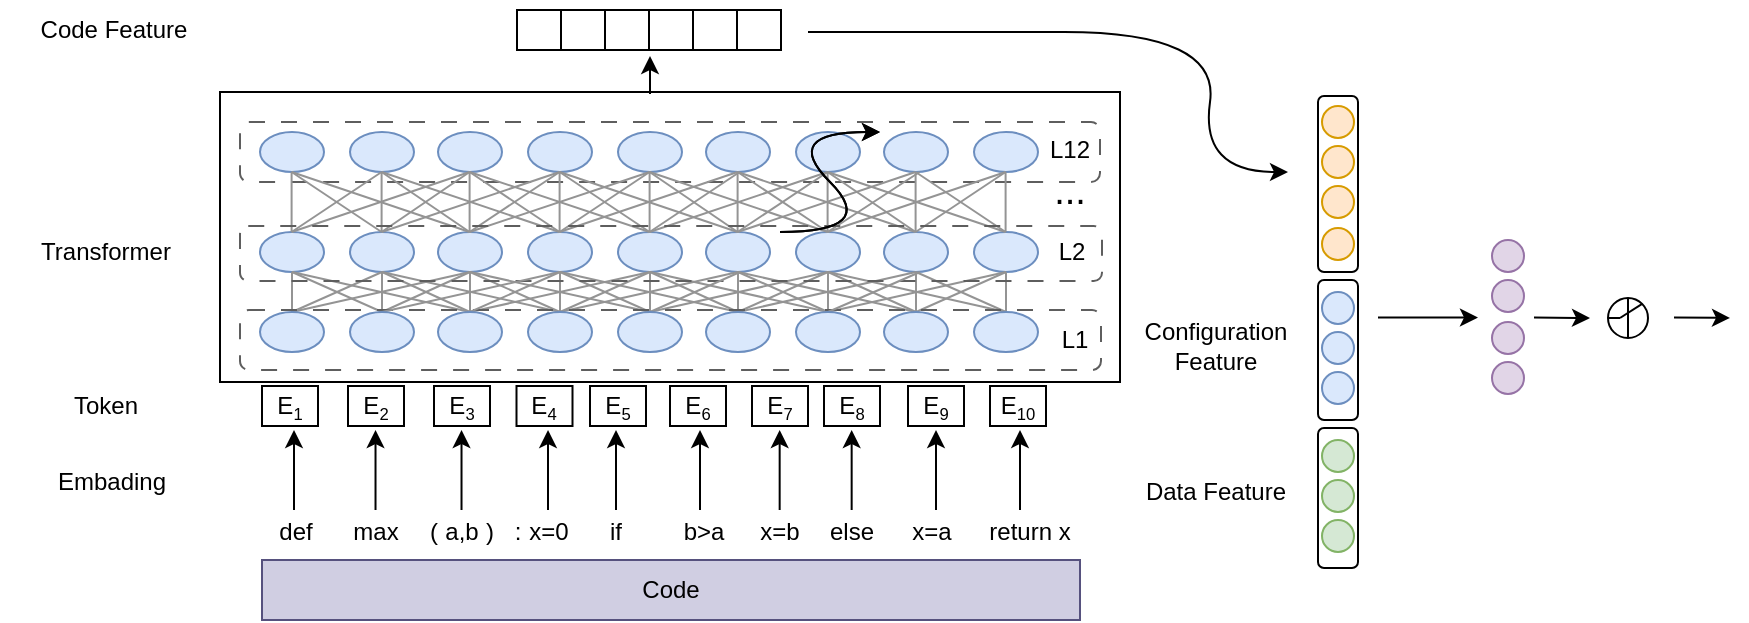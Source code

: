 <mxfile version="21.6.8" type="github">
  <diagram name="第 1 页" id="i-hQURjPeFK39cfyPwLi">
    <mxGraphModel dx="2261" dy="758" grid="1" gridSize="10" guides="1" tooltips="1" connect="1" arrows="1" fold="1" page="1" pageScale="1" pageWidth="827" pageHeight="1169" math="0" shadow="0">
      <root>
        <mxCell id="0" />
        <mxCell id="1" parent="0" />
        <mxCell id="APk3Ht_Tyn_4InIeWBDC-63" value="" style="group;dashed=1;" parent="1" vertex="1" connectable="0">
          <mxGeometry x="120" y="385" width="430" height="160" as="geometry" />
        </mxCell>
        <mxCell id="APk3Ht_Tyn_4InIeWBDC-177" value="" style="rounded=0;whiteSpace=wrap;html=1;" parent="APk3Ht_Tyn_4InIeWBDC-63" vertex="1">
          <mxGeometry x="-20" y="-25" width="450" height="145" as="geometry" />
        </mxCell>
        <mxCell id="APk3Ht_Tyn_4InIeWBDC-64" value="" style="ellipse;whiteSpace=wrap;html=1;fillColor=#dae8fc;strokeWidth=1;strokeColor=#6c8ebf;" parent="APk3Ht_Tyn_4InIeWBDC-63" vertex="1">
          <mxGeometry y="-5" width="32" height="20" as="geometry" />
        </mxCell>
        <mxCell id="APk3Ht_Tyn_4InIeWBDC-65" value="" style="ellipse;whiteSpace=wrap;html=1;fillColor=#dae8fc;strokeWidth=1;strokeColor=#6c8ebf;" parent="APk3Ht_Tyn_4InIeWBDC-63" vertex="1">
          <mxGeometry x="45" y="-5" width="32" height="20" as="geometry" />
        </mxCell>
        <mxCell id="APk3Ht_Tyn_4InIeWBDC-66" value="" style="ellipse;whiteSpace=wrap;html=1;fillColor=#dae8fc;strokeWidth=1;strokeColor=#6c8ebf;" parent="APk3Ht_Tyn_4InIeWBDC-63" vertex="1">
          <mxGeometry x="134" y="-5" width="32" height="20" as="geometry" />
        </mxCell>
        <mxCell id="APk3Ht_Tyn_4InIeWBDC-67" value="" style="ellipse;whiteSpace=wrap;html=1;fillColor=#dae8fc;strokeWidth=1;strokeColor=#6c8ebf;" parent="APk3Ht_Tyn_4InIeWBDC-63" vertex="1">
          <mxGeometry x="89" y="-5" width="32" height="20" as="geometry" />
        </mxCell>
        <mxCell id="APk3Ht_Tyn_4InIeWBDC-68" value="" style="ellipse;whiteSpace=wrap;html=1;fillColor=#dae8fc;strokeWidth=1;strokeColor=#6c8ebf;" parent="APk3Ht_Tyn_4InIeWBDC-63" vertex="1">
          <mxGeometry x="179" y="-5" width="32" height="20" as="geometry" />
        </mxCell>
        <mxCell id="APk3Ht_Tyn_4InIeWBDC-69" value="" style="ellipse;whiteSpace=wrap;html=1;fillColor=#dae8fc;strokeWidth=1;strokeColor=#6c8ebf;" parent="APk3Ht_Tyn_4InIeWBDC-63" vertex="1">
          <mxGeometry x="268" y="-5" width="32" height="20" as="geometry" />
        </mxCell>
        <mxCell id="APk3Ht_Tyn_4InIeWBDC-70" value="" style="ellipse;whiteSpace=wrap;html=1;fillColor=#dae8fc;strokeWidth=1;strokeColor=#6c8ebf;" parent="APk3Ht_Tyn_4InIeWBDC-63" vertex="1">
          <mxGeometry x="223" y="-5" width="32" height="20" as="geometry" />
        </mxCell>
        <mxCell id="APk3Ht_Tyn_4InIeWBDC-71" value="" style="ellipse;whiteSpace=wrap;html=1;fillColor=#dae8fc;strokeWidth=1;strokeColor=#6c8ebf;" parent="APk3Ht_Tyn_4InIeWBDC-63" vertex="1">
          <mxGeometry x="312" y="-5" width="32" height="20" as="geometry" />
        </mxCell>
        <mxCell id="APk3Ht_Tyn_4InIeWBDC-72" value="" style="ellipse;whiteSpace=wrap;html=1;fillColor=#dae8fc;strokeWidth=1;strokeColor=#6c8ebf;" parent="APk3Ht_Tyn_4InIeWBDC-63" vertex="1">
          <mxGeometry x="357" y="-5" width="32" height="20" as="geometry" />
        </mxCell>
        <mxCell id="APk3Ht_Tyn_4InIeWBDC-1" value="Code" style="rounded=0;whiteSpace=wrap;html=1;fillColor=#d0cee2;strokeColor=#56517e;" parent="1" vertex="1">
          <mxGeometry x="121" y="594" width="409" height="30" as="geometry" />
        </mxCell>
        <mxCell id="APk3Ht_Tyn_4InIeWBDC-5" value="def" style="text;html=1;strokeColor=none;fillColor=none;align=center;verticalAlign=middle;whiteSpace=wrap;rounded=0;" parent="1" vertex="1">
          <mxGeometry x="128" y="560" width="20" height="40" as="geometry" />
        </mxCell>
        <mxCell id="APk3Ht_Tyn_4InIeWBDC-6" value="max" style="text;html=1;strokeColor=none;fillColor=none;align=center;verticalAlign=middle;whiteSpace=wrap;rounded=0;" parent="1" vertex="1">
          <mxGeometry x="168" y="560" width="20" height="40" as="geometry" />
        </mxCell>
        <mxCell id="APk3Ht_Tyn_4InIeWBDC-7" value="(" style="text;html=1;strokeColor=none;fillColor=none;align=center;verticalAlign=middle;whiteSpace=wrap;rounded=0;" parent="1" vertex="1">
          <mxGeometry x="202" y="560" width="10" height="40" as="geometry" />
        </mxCell>
        <mxCell id="APk3Ht_Tyn_4InIeWBDC-8" value="a,b" style="text;html=1;strokeColor=none;fillColor=none;align=center;verticalAlign=middle;whiteSpace=wrap;rounded=0;" parent="1" vertex="1">
          <mxGeometry x="211" y="560" width="20" height="40" as="geometry" />
        </mxCell>
        <mxCell id="APk3Ht_Tyn_4InIeWBDC-9" value=")" style="text;html=1;strokeColor=none;fillColor=none;align=center;verticalAlign=middle;whiteSpace=wrap;rounded=0;" parent="1" vertex="1">
          <mxGeometry x="230" y="560" width="10" height="40" as="geometry" />
        </mxCell>
        <mxCell id="APk3Ht_Tyn_4InIeWBDC-10" value="x=0" style="text;html=1;strokeColor=none;fillColor=none;align=center;verticalAlign=middle;whiteSpace=wrap;rounded=0;" parent="1" vertex="1">
          <mxGeometry x="256" y="560" width="16.5" height="40" as="geometry" />
        </mxCell>
        <mxCell id="APk3Ht_Tyn_4InIeWBDC-11" value=":" style="text;html=1;strokeColor=none;fillColor=none;align=center;verticalAlign=middle;whiteSpace=wrap;rounded=0;" parent="1" vertex="1">
          <mxGeometry x="244" y="560" width="10" height="40" as="geometry" />
        </mxCell>
        <mxCell id="APk3Ht_Tyn_4InIeWBDC-12" value="x=b" style="text;html=1;strokeColor=none;fillColor=none;align=center;verticalAlign=middle;whiteSpace=wrap;rounded=0;" parent="1" vertex="1">
          <mxGeometry x="370" y="560" width="20" height="40" as="geometry" />
        </mxCell>
        <mxCell id="APk3Ht_Tyn_4InIeWBDC-13" value="if" style="text;html=1;strokeColor=none;fillColor=none;align=center;verticalAlign=middle;whiteSpace=wrap;rounded=0;" parent="1" vertex="1">
          <mxGeometry x="293" y="560" width="10" height="40" as="geometry" />
        </mxCell>
        <mxCell id="APk3Ht_Tyn_4InIeWBDC-15" value="else" style="text;html=1;strokeColor=none;fillColor=none;align=center;verticalAlign=middle;whiteSpace=wrap;rounded=0;" parent="1" vertex="1">
          <mxGeometry x="406" y="560" width="20" height="40" as="geometry" />
        </mxCell>
        <mxCell id="APk3Ht_Tyn_4InIeWBDC-16" value="x=a" style="text;html=1;strokeColor=none;fillColor=none;align=center;verticalAlign=middle;whiteSpace=wrap;rounded=0;" parent="1" vertex="1">
          <mxGeometry x="446" y="560" width="20" height="40" as="geometry" />
        </mxCell>
        <mxCell id="APk3Ht_Tyn_4InIeWBDC-17" value="return x" style="text;html=1;strokeColor=none;fillColor=none;align=center;verticalAlign=middle;whiteSpace=wrap;rounded=0;" parent="1" vertex="1">
          <mxGeometry x="480" y="560" width="50" height="40" as="geometry" />
        </mxCell>
        <mxCell id="APk3Ht_Tyn_4InIeWBDC-19" value="b&amp;gt;a" style="text;html=1;strokeColor=none;fillColor=none;align=center;verticalAlign=middle;whiteSpace=wrap;rounded=0;" parent="1" vertex="1">
          <mxGeometry x="329" y="560" width="26" height="40" as="geometry" />
        </mxCell>
        <mxCell id="APk3Ht_Tyn_4InIeWBDC-21" value="" style="endArrow=classic;html=1;rounded=0;" parent="1" edge="1">
          <mxGeometry width="50" height="50" relative="1" as="geometry">
            <mxPoint x="137" y="569" as="sourcePoint" />
            <mxPoint x="137" y="529" as="targetPoint" />
          </mxGeometry>
        </mxCell>
        <mxCell id="APk3Ht_Tyn_4InIeWBDC-22" value="" style="endArrow=classic;html=1;rounded=0;" parent="1" edge="1">
          <mxGeometry width="50" height="50" relative="1" as="geometry">
            <mxPoint x="177.76" y="569" as="sourcePoint" />
            <mxPoint x="177.76" y="529" as="targetPoint" />
          </mxGeometry>
        </mxCell>
        <mxCell id="APk3Ht_Tyn_4InIeWBDC-23" value="" style="endArrow=classic;html=1;rounded=0;" parent="1" edge="1">
          <mxGeometry width="50" height="50" relative="1" as="geometry">
            <mxPoint x="220.76" y="569" as="sourcePoint" />
            <mxPoint x="220.76" y="529" as="targetPoint" />
          </mxGeometry>
        </mxCell>
        <mxCell id="APk3Ht_Tyn_4InIeWBDC-24" value="" style="endArrow=classic;html=1;rounded=0;" parent="1" edge="1">
          <mxGeometry width="50" height="50" relative="1" as="geometry">
            <mxPoint x="264.01" y="569" as="sourcePoint" />
            <mxPoint x="264.01" y="529" as="targetPoint" />
          </mxGeometry>
        </mxCell>
        <mxCell id="APk3Ht_Tyn_4InIeWBDC-25" value="" style="endArrow=classic;html=1;rounded=0;" parent="1" edge="1">
          <mxGeometry width="50" height="50" relative="1" as="geometry">
            <mxPoint x="298" y="569" as="sourcePoint" />
            <mxPoint x="298" y="529" as="targetPoint" />
          </mxGeometry>
        </mxCell>
        <mxCell id="APk3Ht_Tyn_4InIeWBDC-26" value="" style="endArrow=classic;html=1;rounded=0;" parent="1" edge="1">
          <mxGeometry width="50" height="50" relative="1" as="geometry">
            <mxPoint x="340" y="569" as="sourcePoint" />
            <mxPoint x="340" y="529" as="targetPoint" />
          </mxGeometry>
        </mxCell>
        <mxCell id="APk3Ht_Tyn_4InIeWBDC-27" value="" style="endArrow=classic;html=1;rounded=0;" parent="1" edge="1">
          <mxGeometry width="50" height="50" relative="1" as="geometry">
            <mxPoint x="379.83" y="569" as="sourcePoint" />
            <mxPoint x="379.83" y="529" as="targetPoint" />
          </mxGeometry>
        </mxCell>
        <mxCell id="APk3Ht_Tyn_4InIeWBDC-28" value="" style="endArrow=classic;html=1;rounded=0;" parent="1" edge="1">
          <mxGeometry width="50" height="50" relative="1" as="geometry">
            <mxPoint x="415.83" y="569" as="sourcePoint" />
            <mxPoint x="415.83" y="529" as="targetPoint" />
          </mxGeometry>
        </mxCell>
        <mxCell id="APk3Ht_Tyn_4InIeWBDC-29" value="" style="endArrow=classic;html=1;rounded=0;" parent="1" edge="1">
          <mxGeometry width="50" height="50" relative="1" as="geometry">
            <mxPoint x="458" y="569" as="sourcePoint" />
            <mxPoint x="458" y="529" as="targetPoint" />
          </mxGeometry>
        </mxCell>
        <mxCell id="APk3Ht_Tyn_4InIeWBDC-30" value="" style="endArrow=classic;html=1;rounded=0;" parent="1" edge="1">
          <mxGeometry width="50" height="50" relative="1" as="geometry">
            <mxPoint x="500" y="569" as="sourcePoint" />
            <mxPoint x="500" y="529" as="targetPoint" />
          </mxGeometry>
        </mxCell>
        <mxCell id="APk3Ht_Tyn_4InIeWBDC-31" value="E&lt;span style=&quot;font-size: 10px;&quot;&gt;&lt;sub&gt;1&lt;/sub&gt;&lt;/span&gt;" style="rounded=0;whiteSpace=wrap;html=1;" parent="1" vertex="1">
          <mxGeometry x="121" y="507" width="28" height="20" as="geometry" />
        </mxCell>
        <mxCell id="APk3Ht_Tyn_4InIeWBDC-33" value="E&lt;span style=&quot;font-size: 10px;&quot;&gt;&lt;sub&gt;2&lt;/sub&gt;&lt;/span&gt;" style="rounded=0;whiteSpace=wrap;html=1;" parent="1" vertex="1">
          <mxGeometry x="164" y="507" width="28" height="20" as="geometry" />
        </mxCell>
        <mxCell id="APk3Ht_Tyn_4InIeWBDC-34" value="E&lt;span style=&quot;font-size: 10px;&quot;&gt;&lt;sub&gt;3&lt;/sub&gt;&lt;/span&gt;" style="rounded=0;whiteSpace=wrap;html=1;" parent="1" vertex="1">
          <mxGeometry x="207" y="507" width="28" height="20" as="geometry" />
        </mxCell>
        <mxCell id="APk3Ht_Tyn_4InIeWBDC-35" value="E&lt;span style=&quot;font-size: 10px;&quot;&gt;&lt;sub&gt;4&lt;/sub&gt;&lt;/span&gt;" style="rounded=0;whiteSpace=wrap;html=1;" parent="1" vertex="1">
          <mxGeometry x="248.25" y="507" width="28" height="20" as="geometry" />
        </mxCell>
        <mxCell id="APk3Ht_Tyn_4InIeWBDC-36" value="E&lt;span style=&quot;font-size: 10px;&quot;&gt;&lt;sub&gt;5&lt;/sub&gt;&lt;/span&gt;" style="rounded=0;whiteSpace=wrap;html=1;" parent="1" vertex="1">
          <mxGeometry x="285" y="507" width="28" height="20" as="geometry" />
        </mxCell>
        <mxCell id="APk3Ht_Tyn_4InIeWBDC-37" value="E&lt;span style=&quot;font-size: 10px;&quot;&gt;&lt;sub&gt;7&lt;/sub&gt;&lt;/span&gt;" style="rounded=0;whiteSpace=wrap;html=1;" parent="1" vertex="1">
          <mxGeometry x="366" y="507" width="28" height="20" as="geometry" />
        </mxCell>
        <mxCell id="APk3Ht_Tyn_4InIeWBDC-38" value="E&lt;span style=&quot;font-size: 10px;&quot;&gt;&lt;sub&gt;6&lt;/sub&gt;&lt;/span&gt;" style="rounded=0;whiteSpace=wrap;html=1;fontStyle=0" parent="1" vertex="1">
          <mxGeometry x="325" y="507" width="28" height="20" as="geometry" />
        </mxCell>
        <mxCell id="APk3Ht_Tyn_4InIeWBDC-39" value="E&lt;span style=&quot;font-size: 10px;&quot;&gt;&lt;sub&gt;8&lt;/sub&gt;&lt;/span&gt;" style="rounded=0;whiteSpace=wrap;html=1;" parent="1" vertex="1">
          <mxGeometry x="402" y="507" width="28" height="20" as="geometry" />
        </mxCell>
        <mxCell id="APk3Ht_Tyn_4InIeWBDC-40" value="E&lt;span style=&quot;font-size: 10px;&quot;&gt;&lt;sub&gt;9&lt;/sub&gt;&lt;/span&gt;" style="rounded=0;whiteSpace=wrap;html=1;" parent="1" vertex="1">
          <mxGeometry x="444" y="507" width="28" height="20" as="geometry" />
        </mxCell>
        <mxCell id="APk3Ht_Tyn_4InIeWBDC-41" value="E&lt;span style=&quot;font-size: 10px;&quot;&gt;&lt;sub&gt;10&lt;/sub&gt;&lt;/span&gt;" style="rounded=0;whiteSpace=wrap;html=1;" parent="1" vertex="1">
          <mxGeometry x="485" y="507" width="28" height="20" as="geometry" />
        </mxCell>
        <mxCell id="APk3Ht_Tyn_4InIeWBDC-53" value="" style="group" parent="1" vertex="1" connectable="0">
          <mxGeometry x="120" y="430" width="389" height="20" as="geometry" />
        </mxCell>
        <mxCell id="APk3Ht_Tyn_4InIeWBDC-54" value="" style="ellipse;whiteSpace=wrap;html=1;fillColor=#dae8fc;strokeWidth=1;strokeColor=#6c8ebf;" parent="APk3Ht_Tyn_4InIeWBDC-53" vertex="1">
          <mxGeometry width="32" height="20" as="geometry" />
        </mxCell>
        <mxCell id="APk3Ht_Tyn_4InIeWBDC-55" value="" style="ellipse;whiteSpace=wrap;html=1;fillColor=#dae8fc;strokeWidth=1;strokeColor=#6c8ebf;" parent="APk3Ht_Tyn_4InIeWBDC-53" vertex="1">
          <mxGeometry x="45" width="32" height="20" as="geometry" />
        </mxCell>
        <mxCell id="APk3Ht_Tyn_4InIeWBDC-56" value="" style="ellipse;whiteSpace=wrap;html=1;fillColor=#dae8fc;strokeWidth=1;strokeColor=#6c8ebf;" parent="APk3Ht_Tyn_4InIeWBDC-53" vertex="1">
          <mxGeometry x="134" width="32" height="20" as="geometry" />
        </mxCell>
        <mxCell id="APk3Ht_Tyn_4InIeWBDC-57" value="" style="ellipse;whiteSpace=wrap;html=1;fillColor=#dae8fc;strokeWidth=1;strokeColor=#6c8ebf;" parent="APk3Ht_Tyn_4InIeWBDC-53" vertex="1">
          <mxGeometry x="89" width="32" height="20" as="geometry" />
        </mxCell>
        <mxCell id="APk3Ht_Tyn_4InIeWBDC-58" value="" style="ellipse;whiteSpace=wrap;html=1;fillColor=#dae8fc;strokeWidth=1;strokeColor=#6c8ebf;" parent="APk3Ht_Tyn_4InIeWBDC-53" vertex="1">
          <mxGeometry x="179" width="32" height="20" as="geometry" />
        </mxCell>
        <mxCell id="APk3Ht_Tyn_4InIeWBDC-59" value="" style="ellipse;whiteSpace=wrap;html=1;fillColor=#dae8fc;strokeWidth=1;strokeColor=#6c8ebf;" parent="APk3Ht_Tyn_4InIeWBDC-53" vertex="1">
          <mxGeometry x="268" width="32" height="20" as="geometry" />
        </mxCell>
        <mxCell id="APk3Ht_Tyn_4InIeWBDC-60" value="" style="ellipse;whiteSpace=wrap;html=1;fillColor=#dae8fc;strokeWidth=1;strokeColor=#6c8ebf;" parent="APk3Ht_Tyn_4InIeWBDC-53" vertex="1">
          <mxGeometry x="223" width="32" height="20" as="geometry" />
        </mxCell>
        <mxCell id="APk3Ht_Tyn_4InIeWBDC-61" value="" style="ellipse;whiteSpace=wrap;html=1;fillColor=#dae8fc;strokeWidth=1;strokeColor=#6c8ebf;" parent="APk3Ht_Tyn_4InIeWBDC-53" vertex="1">
          <mxGeometry x="312" width="32" height="20" as="geometry" />
        </mxCell>
        <mxCell id="APk3Ht_Tyn_4InIeWBDC-62" value="" style="ellipse;whiteSpace=wrap;html=1;fillColor=#dae8fc;strokeWidth=1;strokeColor=#6c8ebf;" parent="APk3Ht_Tyn_4InIeWBDC-53" vertex="1">
          <mxGeometry x="357" width="32" height="20" as="geometry" />
        </mxCell>
        <mxCell id="APk3Ht_Tyn_4InIeWBDC-77" style="rounded=0;orthogonalLoop=1;jettySize=auto;html=1;exitX=0.5;exitY=0;exitDx=0;exitDy=0;entryX=0.5;entryY=1;entryDx=0;entryDy=0;endArrow=none;endFill=0;strokeWidth=1;strokeColor=#949494;" parent="1" source="APk3Ht_Tyn_4InIeWBDC-42" target="APk3Ht_Tyn_4InIeWBDC-54" edge="1">
          <mxGeometry relative="1" as="geometry" />
        </mxCell>
        <mxCell id="APk3Ht_Tyn_4InIeWBDC-78" style="edgeStyle=orthogonalEdgeStyle;rounded=0;orthogonalLoop=1;jettySize=auto;html=1;exitX=0.5;exitY=0;exitDx=0;exitDy=0;entryX=0.5;entryY=1;entryDx=0;entryDy=0;endArrow=none;endFill=0;strokeWidth=1;strokeColor=#949494;" parent="1" source="APk3Ht_Tyn_4InIeWBDC-43" target="APk3Ht_Tyn_4InIeWBDC-55" edge="1">
          <mxGeometry relative="1" as="geometry" />
        </mxCell>
        <mxCell id="APk3Ht_Tyn_4InIeWBDC-79" style="edgeStyle=orthogonalEdgeStyle;rounded=0;orthogonalLoop=1;jettySize=auto;html=1;exitX=0.5;exitY=0;exitDx=0;exitDy=0;entryX=0.5;entryY=1;entryDx=0;entryDy=0;endArrow=none;endFill=0;strokeWidth=1;strokeColor=#949494;" parent="1" source="APk3Ht_Tyn_4InIeWBDC-45" target="APk3Ht_Tyn_4InIeWBDC-57" edge="1">
          <mxGeometry relative="1" as="geometry" />
        </mxCell>
        <mxCell id="APk3Ht_Tyn_4InIeWBDC-80" style="edgeStyle=orthogonalEdgeStyle;rounded=0;orthogonalLoop=1;jettySize=auto;html=1;exitX=0.5;exitY=0;exitDx=0;exitDy=0;entryX=0.5;entryY=1;entryDx=0;entryDy=0;endArrow=none;endFill=0;strokeWidth=1;strokeColor=#949494;" parent="1" source="APk3Ht_Tyn_4InIeWBDC-44" target="APk3Ht_Tyn_4InIeWBDC-56" edge="1">
          <mxGeometry relative="1" as="geometry" />
        </mxCell>
        <mxCell id="APk3Ht_Tyn_4InIeWBDC-82" style="edgeStyle=orthogonalEdgeStyle;rounded=0;orthogonalLoop=1;jettySize=auto;html=1;exitX=0.5;exitY=0;exitDx=0;exitDy=0;entryX=0.5;entryY=1;entryDx=0;entryDy=0;endArrow=none;endFill=0;strokeWidth=1;strokeColor=#949494;" parent="1" source="APk3Ht_Tyn_4InIeWBDC-46" target="APk3Ht_Tyn_4InIeWBDC-58" edge="1">
          <mxGeometry relative="1" as="geometry" />
        </mxCell>
        <mxCell id="APk3Ht_Tyn_4InIeWBDC-83" style="edgeStyle=orthogonalEdgeStyle;rounded=0;orthogonalLoop=1;jettySize=auto;html=1;exitX=0.5;exitY=0;exitDx=0;exitDy=0;entryX=0.5;entryY=1;entryDx=0;entryDy=0;endArrow=none;endFill=0;strokeWidth=1;strokeColor=#949494;" parent="1" source="APk3Ht_Tyn_4InIeWBDC-48" target="APk3Ht_Tyn_4InIeWBDC-60" edge="1">
          <mxGeometry relative="1" as="geometry" />
        </mxCell>
        <mxCell id="APk3Ht_Tyn_4InIeWBDC-84" style="edgeStyle=orthogonalEdgeStyle;rounded=0;orthogonalLoop=1;jettySize=auto;html=1;exitX=0.5;exitY=0;exitDx=0;exitDy=0;entryX=0.5;entryY=1;entryDx=0;entryDy=0;endArrow=none;endFill=0;strokeWidth=1;strokeColor=#949494;" parent="1" source="APk3Ht_Tyn_4InIeWBDC-47" target="APk3Ht_Tyn_4InIeWBDC-59" edge="1">
          <mxGeometry relative="1" as="geometry" />
        </mxCell>
        <mxCell id="APk3Ht_Tyn_4InIeWBDC-85" style="edgeStyle=orthogonalEdgeStyle;rounded=0;orthogonalLoop=1;jettySize=auto;html=1;exitX=0.5;exitY=0;exitDx=0;exitDy=0;entryX=0.5;entryY=1;entryDx=0;entryDy=0;endArrow=none;endFill=0;strokeWidth=1;strokeColor=#949494;" parent="1" source="APk3Ht_Tyn_4InIeWBDC-49" target="APk3Ht_Tyn_4InIeWBDC-61" edge="1">
          <mxGeometry relative="1" as="geometry" />
        </mxCell>
        <mxCell id="APk3Ht_Tyn_4InIeWBDC-86" style="edgeStyle=orthogonalEdgeStyle;rounded=0;orthogonalLoop=1;jettySize=auto;html=1;exitX=0.5;exitY=0;exitDx=0;exitDy=0;entryX=0.5;entryY=1;entryDx=0;entryDy=0;endArrow=none;endFill=0;strokeWidth=1;strokeColor=#949494;" parent="1" source="APk3Ht_Tyn_4InIeWBDC-50" target="APk3Ht_Tyn_4InIeWBDC-62" edge="1">
          <mxGeometry relative="1" as="geometry" />
        </mxCell>
        <mxCell id="APk3Ht_Tyn_4InIeWBDC-88" style="edgeStyle=none;rounded=0;orthogonalLoop=1;jettySize=auto;html=1;exitX=0.5;exitY=0;exitDx=0;exitDy=0;entryX=0.5;entryY=1;entryDx=0;entryDy=0;endArrow=none;endFill=0;strokeWidth=1;strokeColor=#949494;" parent="1" source="APk3Ht_Tyn_4InIeWBDC-42" target="APk3Ht_Tyn_4InIeWBDC-55" edge="1">
          <mxGeometry relative="1" as="geometry" />
        </mxCell>
        <mxCell id="APk3Ht_Tyn_4InIeWBDC-89" style="edgeStyle=none;rounded=0;orthogonalLoop=1;jettySize=auto;html=1;exitX=0.5;exitY=0;exitDx=0;exitDy=0;entryX=0.5;entryY=1;entryDx=0;entryDy=0;endArrow=none;endFill=0;strokeWidth=1;strokeColor=#949494;" parent="1" source="APk3Ht_Tyn_4InIeWBDC-42" target="APk3Ht_Tyn_4InIeWBDC-57" edge="1">
          <mxGeometry relative="1" as="geometry" />
        </mxCell>
        <mxCell id="APk3Ht_Tyn_4InIeWBDC-90" style="edgeStyle=none;rounded=0;orthogonalLoop=1;jettySize=auto;html=1;exitX=0.5;exitY=0;exitDx=0;exitDy=0;entryX=0.5;entryY=1;entryDx=0;entryDy=0;endArrow=none;endFill=0;strokeWidth=1;strokeColor=#949494;" parent="1" source="APk3Ht_Tyn_4InIeWBDC-43" target="APk3Ht_Tyn_4InIeWBDC-57" edge="1">
          <mxGeometry relative="1" as="geometry" />
        </mxCell>
        <mxCell id="APk3Ht_Tyn_4InIeWBDC-93" style="edgeStyle=none;rounded=0;orthogonalLoop=1;jettySize=auto;html=1;exitX=0.5;exitY=0;exitDx=0;exitDy=0;entryX=0.5;entryY=1;entryDx=0;entryDy=0;endArrow=none;endFill=0;strokeWidth=1;strokeColor=#949494;" parent="1" source="APk3Ht_Tyn_4InIeWBDC-45" target="APk3Ht_Tyn_4InIeWBDC-58" edge="1">
          <mxGeometry relative="1" as="geometry" />
        </mxCell>
        <mxCell id="APk3Ht_Tyn_4InIeWBDC-94" style="edgeStyle=none;rounded=0;orthogonalLoop=1;jettySize=auto;html=1;exitX=0.5;exitY=0;exitDx=0;exitDy=0;entryX=0.5;entryY=1;entryDx=0;entryDy=0;endArrow=none;endFill=0;strokeWidth=1;strokeColor=#949494;" parent="1" source="APk3Ht_Tyn_4InIeWBDC-44" target="APk3Ht_Tyn_4InIeWBDC-58" edge="1">
          <mxGeometry relative="1" as="geometry" />
        </mxCell>
        <mxCell id="APk3Ht_Tyn_4InIeWBDC-95" style="edgeStyle=none;rounded=0;orthogonalLoop=1;jettySize=auto;html=1;exitX=0.5;exitY=0;exitDx=0;exitDy=0;entryX=0.5;entryY=1;entryDx=0;entryDy=0;endArrow=none;endFill=0;strokeWidth=1;strokeColor=#949494;" parent="1" source="APk3Ht_Tyn_4InIeWBDC-44" target="APk3Ht_Tyn_4InIeWBDC-60" edge="1">
          <mxGeometry relative="1" as="geometry" />
        </mxCell>
        <mxCell id="APk3Ht_Tyn_4InIeWBDC-97" style="edgeStyle=none;rounded=0;orthogonalLoop=1;jettySize=auto;html=1;exitX=0.5;exitY=0;exitDx=0;exitDy=0;entryX=0.5;entryY=1;entryDx=0;entryDy=0;endArrow=none;endFill=0;strokeWidth=1;strokeColor=#949494;" parent="1" source="APk3Ht_Tyn_4InIeWBDC-46" target="APk3Ht_Tyn_4InIeWBDC-59" edge="1">
          <mxGeometry relative="1" as="geometry" />
        </mxCell>
        <mxCell id="APk3Ht_Tyn_4InIeWBDC-98" style="edgeStyle=none;rounded=0;orthogonalLoop=1;jettySize=auto;html=1;exitX=0.5;exitY=0;exitDx=0;exitDy=0;entryX=0.5;entryY=1;entryDx=0;entryDy=0;endArrow=none;endFill=0;strokeWidth=1;strokeColor=#949494;" parent="1" source="APk3Ht_Tyn_4InIeWBDC-48" target="APk3Ht_Tyn_4InIeWBDC-59" edge="1">
          <mxGeometry relative="1" as="geometry" />
        </mxCell>
        <mxCell id="APk3Ht_Tyn_4InIeWBDC-99" style="edgeStyle=none;rounded=0;orthogonalLoop=1;jettySize=auto;html=1;exitX=0.5;exitY=0;exitDx=0;exitDy=0;entryX=0.5;entryY=1;entryDx=0;entryDy=0;endArrow=none;endFill=0;strokeWidth=1;strokeColor=#949494;" parent="1" source="APk3Ht_Tyn_4InIeWBDC-48" target="APk3Ht_Tyn_4InIeWBDC-61" edge="1">
          <mxGeometry relative="1" as="geometry" />
        </mxCell>
        <mxCell id="APk3Ht_Tyn_4InIeWBDC-101" style="edgeStyle=none;rounded=0;orthogonalLoop=1;jettySize=auto;html=1;exitX=0.5;exitY=0;exitDx=0;exitDy=0;entryX=0.5;entryY=1;entryDx=0;entryDy=0;endArrow=none;endFill=0;strokeWidth=1;strokeColor=#949494;" parent="1" source="APk3Ht_Tyn_4InIeWBDC-47" target="APk3Ht_Tyn_4InIeWBDC-62" edge="1">
          <mxGeometry relative="1" as="geometry" />
        </mxCell>
        <mxCell id="APk3Ht_Tyn_4InIeWBDC-102" style="edgeStyle=none;rounded=0;orthogonalLoop=1;jettySize=auto;html=1;exitX=0.5;exitY=0;exitDx=0;exitDy=0;entryX=0.5;entryY=1;entryDx=0;entryDy=0;endArrow=none;endFill=0;strokeWidth=1;strokeColor=#949494;" parent="1" source="APk3Ht_Tyn_4InIeWBDC-49" target="APk3Ht_Tyn_4InIeWBDC-62" edge="1">
          <mxGeometry relative="1" as="geometry" />
        </mxCell>
        <mxCell id="APk3Ht_Tyn_4InIeWBDC-103" style="edgeStyle=none;rounded=0;orthogonalLoop=1;jettySize=auto;html=1;exitX=0.5;exitY=0;exitDx=0;exitDy=0;entryX=0.5;entryY=1;entryDx=0;entryDy=0;endArrow=none;endFill=0;strokeWidth=1;strokeColor=#949494;" parent="1" source="APk3Ht_Tyn_4InIeWBDC-43" target="APk3Ht_Tyn_4InIeWBDC-54" edge="1">
          <mxGeometry relative="1" as="geometry" />
        </mxCell>
        <mxCell id="APk3Ht_Tyn_4InIeWBDC-104" style="edgeStyle=none;rounded=0;orthogonalLoop=1;jettySize=auto;html=1;exitX=0.5;exitY=0;exitDx=0;exitDy=0;entryX=0.5;entryY=1;entryDx=0;entryDy=0;endArrow=none;endFill=0;strokeWidth=1;strokeColor=#949494;" parent="1" source="APk3Ht_Tyn_4InIeWBDC-45" target="APk3Ht_Tyn_4InIeWBDC-55" edge="1">
          <mxGeometry relative="1" as="geometry" />
        </mxCell>
        <mxCell id="APk3Ht_Tyn_4InIeWBDC-105" style="edgeStyle=none;rounded=0;orthogonalLoop=1;jettySize=auto;html=1;exitX=0.5;exitY=0;exitDx=0;exitDy=0;entryX=0.5;entryY=1;entryDx=0;entryDy=0;endArrow=none;endFill=0;strokeWidth=1;strokeColor=#949494;" parent="1" source="APk3Ht_Tyn_4InIeWBDC-45" target="APk3Ht_Tyn_4InIeWBDC-54" edge="1">
          <mxGeometry relative="1" as="geometry" />
        </mxCell>
        <mxCell id="APk3Ht_Tyn_4InIeWBDC-106" style="edgeStyle=none;rounded=0;orthogonalLoop=1;jettySize=auto;html=1;exitX=0.5;exitY=0;exitDx=0;exitDy=0;entryX=0.5;entryY=1;entryDx=0;entryDy=0;endArrow=none;endFill=0;strokeWidth=1;strokeColor=#949494;" parent="1" source="APk3Ht_Tyn_4InIeWBDC-44" target="APk3Ht_Tyn_4InIeWBDC-57" edge="1">
          <mxGeometry relative="1" as="geometry" />
        </mxCell>
        <mxCell id="APk3Ht_Tyn_4InIeWBDC-107" style="edgeStyle=none;rounded=0;orthogonalLoop=1;jettySize=auto;html=1;exitX=0.5;exitY=0;exitDx=0;exitDy=0;entryX=0.5;entryY=1;entryDx=0;entryDy=0;endArrow=none;endFill=0;strokeWidth=1;strokeColor=#949494;" parent="1" source="APk3Ht_Tyn_4InIeWBDC-44" target="APk3Ht_Tyn_4InIeWBDC-55" edge="1">
          <mxGeometry relative="1" as="geometry" />
        </mxCell>
        <mxCell id="APk3Ht_Tyn_4InIeWBDC-108" style="edgeStyle=none;rounded=0;orthogonalLoop=1;jettySize=auto;html=1;exitX=0.5;exitY=0;exitDx=0;exitDy=0;entryX=0.5;entryY=1;entryDx=0;entryDy=0;endArrow=none;endFill=0;strokeWidth=1;strokeColor=#949494;" parent="1" source="APk3Ht_Tyn_4InIeWBDC-46" target="APk3Ht_Tyn_4InIeWBDC-56" edge="1">
          <mxGeometry relative="1" as="geometry" />
        </mxCell>
        <mxCell id="APk3Ht_Tyn_4InIeWBDC-109" style="edgeStyle=none;rounded=0;orthogonalLoop=1;jettySize=auto;html=1;exitX=0.5;exitY=0;exitDx=0;exitDy=0;entryX=0.5;entryY=1;entryDx=0;entryDy=0;endArrow=none;endFill=0;strokeWidth=1;strokeColor=#949494;" parent="1" source="APk3Ht_Tyn_4InIeWBDC-46" target="APk3Ht_Tyn_4InIeWBDC-57" edge="1">
          <mxGeometry relative="1" as="geometry" />
        </mxCell>
        <mxCell id="APk3Ht_Tyn_4InIeWBDC-110" style="edgeStyle=none;rounded=0;orthogonalLoop=1;jettySize=auto;html=1;exitX=0.5;exitY=0;exitDx=0;exitDy=0;entryX=0.5;entryY=1;entryDx=0;entryDy=0;endArrow=none;endFill=0;strokeWidth=1;strokeColor=#949494;" parent="1" source="APk3Ht_Tyn_4InIeWBDC-48" target="APk3Ht_Tyn_4InIeWBDC-58" edge="1">
          <mxGeometry relative="1" as="geometry" />
        </mxCell>
        <mxCell id="APk3Ht_Tyn_4InIeWBDC-111" style="edgeStyle=none;rounded=0;orthogonalLoop=1;jettySize=auto;html=1;exitX=0.5;exitY=0;exitDx=0;exitDy=0;entryX=0.5;entryY=1;entryDx=0;entryDy=0;endArrow=none;endFill=0;strokeWidth=1;strokeColor=#949494;" parent="1" source="APk3Ht_Tyn_4InIeWBDC-48" target="APk3Ht_Tyn_4InIeWBDC-56" edge="1">
          <mxGeometry relative="1" as="geometry" />
        </mxCell>
        <mxCell id="APk3Ht_Tyn_4InIeWBDC-112" style="edgeStyle=none;rounded=0;orthogonalLoop=1;jettySize=auto;html=1;exitX=0.5;exitY=0;exitDx=0;exitDy=0;entryX=0.5;entryY=1;entryDx=0;entryDy=0;endArrow=none;endFill=0;strokeWidth=1;strokeColor=#949494;" parent="1" source="APk3Ht_Tyn_4InIeWBDC-47" target="APk3Ht_Tyn_4InIeWBDC-60" edge="1">
          <mxGeometry relative="1" as="geometry" />
        </mxCell>
        <mxCell id="APk3Ht_Tyn_4InIeWBDC-113" style="edgeStyle=none;rounded=0;orthogonalLoop=1;jettySize=auto;html=1;exitX=0.5;exitY=0;exitDx=0;exitDy=0;entryX=0.5;entryY=1;entryDx=0;entryDy=0;endArrow=none;endFill=0;strokeWidth=1;strokeColor=#949494;" parent="1" source="APk3Ht_Tyn_4InIeWBDC-47" target="APk3Ht_Tyn_4InIeWBDC-58" edge="1">
          <mxGeometry relative="1" as="geometry" />
        </mxCell>
        <mxCell id="APk3Ht_Tyn_4InIeWBDC-114" style="edgeStyle=none;rounded=0;orthogonalLoop=1;jettySize=auto;html=1;exitX=0.5;exitY=0;exitDx=0;exitDy=0;entryX=0.5;entryY=1;entryDx=0;entryDy=0;endArrow=none;endFill=0;strokeWidth=1;strokeColor=#949494;" parent="1" source="APk3Ht_Tyn_4InIeWBDC-49" target="APk3Ht_Tyn_4InIeWBDC-59" edge="1">
          <mxGeometry relative="1" as="geometry" />
        </mxCell>
        <mxCell id="APk3Ht_Tyn_4InIeWBDC-115" style="edgeStyle=none;rounded=0;orthogonalLoop=1;jettySize=auto;html=1;exitX=0.5;exitY=0;exitDx=0;exitDy=0;entryX=0.5;entryY=1;entryDx=0;entryDy=0;endArrow=none;endFill=0;strokeWidth=1;strokeColor=#949494;" parent="1" source="APk3Ht_Tyn_4InIeWBDC-49" target="APk3Ht_Tyn_4InIeWBDC-60" edge="1">
          <mxGeometry relative="1" as="geometry" />
        </mxCell>
        <mxCell id="APk3Ht_Tyn_4InIeWBDC-116" style="edgeStyle=none;rounded=0;orthogonalLoop=1;jettySize=auto;html=1;exitX=0.5;exitY=0;exitDx=0;exitDy=0;entryX=0.5;entryY=1;entryDx=0;entryDy=0;endArrow=none;endFill=0;strokeWidth=1;strokeColor=#949494;" parent="1" source="APk3Ht_Tyn_4InIeWBDC-50" target="APk3Ht_Tyn_4InIeWBDC-61" edge="1">
          <mxGeometry relative="1" as="geometry" />
        </mxCell>
        <mxCell id="APk3Ht_Tyn_4InIeWBDC-117" style="edgeStyle=none;rounded=0;orthogonalLoop=1;jettySize=auto;html=1;exitX=0.5;exitY=0;exitDx=0;exitDy=0;entryX=0.5;entryY=1;entryDx=0;entryDy=0;endArrow=none;endFill=0;strokeWidth=1;strokeColor=#949494;" parent="1" source="APk3Ht_Tyn_4InIeWBDC-50" target="APk3Ht_Tyn_4InIeWBDC-59" edge="1">
          <mxGeometry relative="1" as="geometry" />
        </mxCell>
        <mxCell id="APk3Ht_Tyn_4InIeWBDC-159" value="" style="rounded=0;whiteSpace=wrap;html=1;" parent="1" vertex="1">
          <mxGeometry x="248.5" y="319" width="22" height="20" as="geometry" />
        </mxCell>
        <mxCell id="APk3Ht_Tyn_4InIeWBDC-160" value="" style="rounded=0;whiteSpace=wrap;html=1;" parent="1" vertex="1">
          <mxGeometry x="270.5" y="319" width="22" height="20" as="geometry" />
        </mxCell>
        <mxCell id="APk3Ht_Tyn_4InIeWBDC-161" value="" style="rounded=0;whiteSpace=wrap;html=1;" parent="1" vertex="1">
          <mxGeometry x="292.5" y="319" width="22" height="20" as="geometry" />
        </mxCell>
        <mxCell id="APk3Ht_Tyn_4InIeWBDC-162" value="" style="rounded=0;whiteSpace=wrap;html=1;" parent="1" vertex="1">
          <mxGeometry x="314.5" y="319" width="22" height="20" as="geometry" />
        </mxCell>
        <mxCell id="APk3Ht_Tyn_4InIeWBDC-163" value="" style="rounded=0;whiteSpace=wrap;html=1;" parent="1" vertex="1">
          <mxGeometry x="336.5" y="319" width="22" height="20" as="geometry" />
        </mxCell>
        <mxCell id="APk3Ht_Tyn_4InIeWBDC-164" value="" style="rounded=0;whiteSpace=wrap;html=1;" parent="1" vertex="1">
          <mxGeometry x="358.5" y="319" width="22" height="20" as="geometry" />
        </mxCell>
        <mxCell id="APk3Ht_Tyn_4InIeWBDC-165" value="" style="rounded=1;whiteSpace=wrap;html=1;dashed=1;dashPattern=8 8;fillColor=none;strokeColor=#5E5E5E;" parent="1" vertex="1">
          <mxGeometry x="110" y="375" width="430" height="30" as="geometry" />
        </mxCell>
        <mxCell id="APk3Ht_Tyn_4InIeWBDC-168" value="L12" style="text;html=1;strokeColor=none;fillColor=none;align=center;verticalAlign=middle;whiteSpace=wrap;rounded=0;" parent="1" vertex="1">
          <mxGeometry x="495" y="374" width="60" height="30" as="geometry" />
        </mxCell>
        <mxCell id="APk3Ht_Tyn_4InIeWBDC-171" value="&lt;font style=&quot;font-size: 19px;&quot;&gt;...&lt;/font&gt;" style="text;html=1;strokeColor=none;fillColor=none;align=center;verticalAlign=middle;whiteSpace=wrap;rounded=0;strokeWidth=6;" parent="1" vertex="1">
          <mxGeometry x="494.8" y="395" width="60" height="30" as="geometry" />
        </mxCell>
        <mxCell id="APk3Ht_Tyn_4InIeWBDC-172" value="" style="group" parent="1" vertex="1" connectable="0">
          <mxGeometry x="135.8" y="400" width="357" height="30" as="geometry" />
        </mxCell>
        <mxCell id="APk3Ht_Tyn_4InIeWBDC-118" style="edgeStyle=none;rounded=0;orthogonalLoop=1;jettySize=auto;html=1;exitX=0.5;exitY=0;exitDx=0;exitDy=0;endArrow=none;endFill=0;strokeWidth=1;strokeColor=#949494;" parent="APk3Ht_Tyn_4InIeWBDC-172" edge="1">
          <mxGeometry relative="1" as="geometry">
            <mxPoint x="134" as="targetPoint" />
            <mxPoint x="45" y="30" as="sourcePoint" />
          </mxGeometry>
        </mxCell>
        <mxCell id="APk3Ht_Tyn_4InIeWBDC-119" style="edgeStyle=none;rounded=0;orthogonalLoop=1;jettySize=auto;html=1;exitX=0.5;exitY=0;exitDx=0;exitDy=0;endArrow=none;endFill=0;strokeWidth=1;strokeColor=#949494;" parent="APk3Ht_Tyn_4InIeWBDC-172" edge="1">
          <mxGeometry relative="1" as="geometry">
            <mxPoint x="134" as="targetPoint" />
            <mxPoint x="89" y="30" as="sourcePoint" />
          </mxGeometry>
        </mxCell>
        <mxCell id="APk3Ht_Tyn_4InIeWBDC-120" style="edgeStyle=none;rounded=0;orthogonalLoop=1;jettySize=auto;html=1;exitX=0.5;exitY=0;exitDx=0;exitDy=0;endArrow=none;endFill=0;strokeWidth=1;strokeColor=#949494;" parent="APk3Ht_Tyn_4InIeWBDC-172" edge="1">
          <mxGeometry relative="1" as="geometry">
            <mxPoint x="224" as="targetPoint" />
            <mxPoint x="179" y="30" as="sourcePoint" />
          </mxGeometry>
        </mxCell>
        <mxCell id="APk3Ht_Tyn_4InIeWBDC-121" style="edgeStyle=none;rounded=0;orthogonalLoop=1;jettySize=auto;html=1;exitX=0.5;exitY=0;exitDx=0;exitDy=0;endArrow=none;endFill=0;strokeWidth=1;strokeColor=#949494;" parent="APk3Ht_Tyn_4InIeWBDC-172" edge="1">
          <mxGeometry relative="1" as="geometry">
            <mxPoint x="314" as="targetPoint" />
            <mxPoint x="268" y="30" as="sourcePoint" />
          </mxGeometry>
        </mxCell>
        <mxCell id="APk3Ht_Tyn_4InIeWBDC-122" style="rounded=0;orthogonalLoop=1;jettySize=auto;html=1;exitX=0.5;exitY=0;exitDx=0;exitDy=0;entryX=0.5;entryY=1;entryDx=0;entryDy=0;endArrow=none;endFill=0;strokeWidth=1;strokeColor=#949494;" parent="APk3Ht_Tyn_4InIeWBDC-172" edge="1">
          <mxGeometry relative="1" as="geometry">
            <mxPoint y="30" as="sourcePoint" />
            <mxPoint as="targetPoint" />
          </mxGeometry>
        </mxCell>
        <mxCell id="APk3Ht_Tyn_4InIeWBDC-123" style="edgeStyle=orthogonalEdgeStyle;rounded=0;orthogonalLoop=1;jettySize=auto;html=1;exitX=0.5;exitY=0;exitDx=0;exitDy=0;entryX=0.5;entryY=1;entryDx=0;entryDy=0;endArrow=none;endFill=0;strokeWidth=1;strokeColor=#949494;" parent="APk3Ht_Tyn_4InIeWBDC-172" edge="1">
          <mxGeometry relative="1" as="geometry">
            <mxPoint x="45" y="30" as="sourcePoint" />
            <mxPoint x="45" as="targetPoint" />
          </mxGeometry>
        </mxCell>
        <mxCell id="APk3Ht_Tyn_4InIeWBDC-124" style="edgeStyle=orthogonalEdgeStyle;rounded=0;orthogonalLoop=1;jettySize=auto;html=1;exitX=0.5;exitY=0;exitDx=0;exitDy=0;entryX=0.5;entryY=1;entryDx=0;entryDy=0;endArrow=none;endFill=0;strokeWidth=1;strokeColor=#949494;" parent="APk3Ht_Tyn_4InIeWBDC-172" edge="1">
          <mxGeometry relative="1" as="geometry">
            <mxPoint x="89" y="30" as="sourcePoint" />
            <mxPoint x="89" as="targetPoint" />
          </mxGeometry>
        </mxCell>
        <mxCell id="APk3Ht_Tyn_4InIeWBDC-125" style="edgeStyle=orthogonalEdgeStyle;rounded=0;orthogonalLoop=1;jettySize=auto;html=1;exitX=0.5;exitY=0;exitDx=0;exitDy=0;entryX=0.5;entryY=1;entryDx=0;entryDy=0;endArrow=none;endFill=0;strokeWidth=1;strokeColor=#949494;" parent="APk3Ht_Tyn_4InIeWBDC-172" edge="1">
          <mxGeometry relative="1" as="geometry">
            <mxPoint x="134" y="30" as="sourcePoint" />
            <mxPoint x="134" as="targetPoint" />
          </mxGeometry>
        </mxCell>
        <mxCell id="APk3Ht_Tyn_4InIeWBDC-126" style="edgeStyle=orthogonalEdgeStyle;rounded=0;orthogonalLoop=1;jettySize=auto;html=1;exitX=0.5;exitY=0;exitDx=0;exitDy=0;entryX=0.5;entryY=1;entryDx=0;entryDy=0;endArrow=none;endFill=0;strokeWidth=1;strokeColor=#949494;" parent="APk3Ht_Tyn_4InIeWBDC-172" edge="1">
          <mxGeometry relative="1" as="geometry">
            <mxPoint x="179" y="30" as="sourcePoint" />
            <mxPoint x="179" as="targetPoint" />
          </mxGeometry>
        </mxCell>
        <mxCell id="APk3Ht_Tyn_4InIeWBDC-127" style="edgeStyle=orthogonalEdgeStyle;rounded=0;orthogonalLoop=1;jettySize=auto;html=1;exitX=0.5;exitY=0;exitDx=0;exitDy=0;entryX=0.5;entryY=1;entryDx=0;entryDy=0;endArrow=none;endFill=0;strokeWidth=1;strokeColor=#949494;" parent="APk3Ht_Tyn_4InIeWBDC-172" edge="1">
          <mxGeometry relative="1" as="geometry">
            <mxPoint x="223" y="30" as="sourcePoint" />
            <mxPoint x="223" as="targetPoint" />
          </mxGeometry>
        </mxCell>
        <mxCell id="APk3Ht_Tyn_4InIeWBDC-128" style="edgeStyle=orthogonalEdgeStyle;rounded=0;orthogonalLoop=1;jettySize=auto;html=1;exitX=0.5;exitY=0;exitDx=0;exitDy=0;entryX=0.5;entryY=1;entryDx=0;entryDy=0;endArrow=none;endFill=0;strokeWidth=1;strokeColor=#949494;" parent="APk3Ht_Tyn_4InIeWBDC-172" edge="1">
          <mxGeometry relative="1" as="geometry">
            <mxPoint x="268" y="30" as="sourcePoint" />
            <mxPoint x="268" as="targetPoint" />
          </mxGeometry>
        </mxCell>
        <mxCell id="APk3Ht_Tyn_4InIeWBDC-129" style="edgeStyle=orthogonalEdgeStyle;rounded=0;orthogonalLoop=1;jettySize=auto;html=1;exitX=0.5;exitY=0;exitDx=0;exitDy=0;entryX=0.5;entryY=1;entryDx=0;entryDy=0;endArrow=none;endFill=0;strokeWidth=1;strokeColor=#949494;" parent="APk3Ht_Tyn_4InIeWBDC-172" edge="1">
          <mxGeometry relative="1" as="geometry">
            <mxPoint x="312" y="30" as="sourcePoint" />
            <mxPoint x="312" as="targetPoint" />
          </mxGeometry>
        </mxCell>
        <mxCell id="APk3Ht_Tyn_4InIeWBDC-130" style="edgeStyle=orthogonalEdgeStyle;rounded=0;orthogonalLoop=1;jettySize=auto;html=1;exitX=0.5;exitY=0;exitDx=0;exitDy=0;entryX=0.5;entryY=1;entryDx=0;entryDy=0;endArrow=none;endFill=0;strokeWidth=1;strokeColor=#949494;" parent="APk3Ht_Tyn_4InIeWBDC-172" edge="1">
          <mxGeometry relative="1" as="geometry">
            <mxPoint x="357" y="30" as="sourcePoint" />
            <mxPoint x="357" as="targetPoint" />
          </mxGeometry>
        </mxCell>
        <mxCell id="APk3Ht_Tyn_4InIeWBDC-131" style="edgeStyle=none;rounded=0;orthogonalLoop=1;jettySize=auto;html=1;exitX=0.5;exitY=0;exitDx=0;exitDy=0;entryX=0.5;entryY=1;entryDx=0;entryDy=0;endArrow=none;endFill=0;strokeWidth=1;strokeColor=#949494;" parent="APk3Ht_Tyn_4InIeWBDC-172" edge="1">
          <mxGeometry relative="1" as="geometry">
            <mxPoint y="30" as="sourcePoint" />
            <mxPoint x="45" as="targetPoint" />
          </mxGeometry>
        </mxCell>
        <mxCell id="APk3Ht_Tyn_4InIeWBDC-132" style="edgeStyle=none;rounded=0;orthogonalLoop=1;jettySize=auto;html=1;exitX=0.5;exitY=0;exitDx=0;exitDy=0;entryX=0.5;entryY=1;entryDx=0;entryDy=0;endArrow=none;endFill=0;strokeWidth=1;strokeColor=#949494;" parent="APk3Ht_Tyn_4InIeWBDC-172" edge="1">
          <mxGeometry relative="1" as="geometry">
            <mxPoint y="30" as="sourcePoint" />
            <mxPoint x="89" as="targetPoint" />
          </mxGeometry>
        </mxCell>
        <mxCell id="APk3Ht_Tyn_4InIeWBDC-133" style="edgeStyle=none;rounded=0;orthogonalLoop=1;jettySize=auto;html=1;exitX=0.5;exitY=0;exitDx=0;exitDy=0;entryX=0.5;entryY=1;entryDx=0;entryDy=0;endArrow=none;endFill=0;strokeWidth=1;strokeColor=#949494;" parent="APk3Ht_Tyn_4InIeWBDC-172" edge="1">
          <mxGeometry relative="1" as="geometry">
            <mxPoint x="45" y="30" as="sourcePoint" />
            <mxPoint x="89" as="targetPoint" />
          </mxGeometry>
        </mxCell>
        <mxCell id="APk3Ht_Tyn_4InIeWBDC-134" style="edgeStyle=none;rounded=0;orthogonalLoop=1;jettySize=auto;html=1;exitX=0.5;exitY=0;exitDx=0;exitDy=0;entryX=0.5;entryY=1;entryDx=0;entryDy=0;endArrow=none;endFill=0;strokeWidth=1;strokeColor=#949494;" parent="APk3Ht_Tyn_4InIeWBDC-172" edge="1">
          <mxGeometry relative="1" as="geometry">
            <mxPoint x="89" y="30" as="sourcePoint" />
            <mxPoint x="179" as="targetPoint" />
          </mxGeometry>
        </mxCell>
        <mxCell id="APk3Ht_Tyn_4InIeWBDC-135" style="edgeStyle=none;rounded=0;orthogonalLoop=1;jettySize=auto;html=1;exitX=0.5;exitY=0;exitDx=0;exitDy=0;entryX=0.5;entryY=1;entryDx=0;entryDy=0;endArrow=none;endFill=0;strokeWidth=1;strokeColor=#949494;" parent="APk3Ht_Tyn_4InIeWBDC-172" edge="1">
          <mxGeometry relative="1" as="geometry">
            <mxPoint x="134" y="30" as="sourcePoint" />
            <mxPoint x="179" as="targetPoint" />
          </mxGeometry>
        </mxCell>
        <mxCell id="APk3Ht_Tyn_4InIeWBDC-136" style="edgeStyle=none;rounded=0;orthogonalLoop=1;jettySize=auto;html=1;exitX=0.5;exitY=0;exitDx=0;exitDy=0;entryX=0.5;entryY=1;entryDx=0;entryDy=0;endArrow=none;endFill=0;strokeWidth=1;strokeColor=#949494;" parent="APk3Ht_Tyn_4InIeWBDC-172" edge="1">
          <mxGeometry relative="1" as="geometry">
            <mxPoint x="134" y="30" as="sourcePoint" />
            <mxPoint x="223" as="targetPoint" />
          </mxGeometry>
        </mxCell>
        <mxCell id="APk3Ht_Tyn_4InIeWBDC-137" style="edgeStyle=none;rounded=0;orthogonalLoop=1;jettySize=auto;html=1;exitX=0.5;exitY=0;exitDx=0;exitDy=0;entryX=0.5;entryY=1;entryDx=0;entryDy=0;endArrow=none;endFill=0;strokeWidth=1;strokeColor=#949494;" parent="APk3Ht_Tyn_4InIeWBDC-172" edge="1">
          <mxGeometry relative="1" as="geometry">
            <mxPoint x="179" y="30" as="sourcePoint" />
            <mxPoint x="268" as="targetPoint" />
          </mxGeometry>
        </mxCell>
        <mxCell id="APk3Ht_Tyn_4InIeWBDC-138" style="edgeStyle=none;rounded=0;orthogonalLoop=1;jettySize=auto;html=1;exitX=0.5;exitY=0;exitDx=0;exitDy=0;entryX=0.5;entryY=1;entryDx=0;entryDy=0;endArrow=none;endFill=0;strokeWidth=1;strokeColor=#949494;" parent="APk3Ht_Tyn_4InIeWBDC-172" edge="1">
          <mxGeometry relative="1" as="geometry">
            <mxPoint x="223" y="30" as="sourcePoint" />
            <mxPoint x="268" as="targetPoint" />
          </mxGeometry>
        </mxCell>
        <mxCell id="APk3Ht_Tyn_4InIeWBDC-139" style="edgeStyle=none;rounded=0;orthogonalLoop=1;jettySize=auto;html=1;exitX=0.5;exitY=0;exitDx=0;exitDy=0;entryX=0.5;entryY=1;entryDx=0;entryDy=0;endArrow=none;endFill=0;strokeWidth=1;strokeColor=#949494;" parent="APk3Ht_Tyn_4InIeWBDC-172" edge="1">
          <mxGeometry relative="1" as="geometry">
            <mxPoint x="223" y="30" as="sourcePoint" />
            <mxPoint x="312" as="targetPoint" />
          </mxGeometry>
        </mxCell>
        <mxCell id="APk3Ht_Tyn_4InIeWBDC-140" style="edgeStyle=none;rounded=0;orthogonalLoop=1;jettySize=auto;html=1;exitX=0.5;exitY=0;exitDx=0;exitDy=0;entryX=0.5;entryY=1;entryDx=0;entryDy=0;endArrow=none;endFill=0;strokeWidth=1;strokeColor=#949494;" parent="APk3Ht_Tyn_4InIeWBDC-172" edge="1">
          <mxGeometry relative="1" as="geometry">
            <mxPoint x="268" y="30" as="sourcePoint" />
            <mxPoint x="357" as="targetPoint" />
          </mxGeometry>
        </mxCell>
        <mxCell id="APk3Ht_Tyn_4InIeWBDC-141" style="edgeStyle=none;rounded=0;orthogonalLoop=1;jettySize=auto;html=1;exitX=0.5;exitY=0;exitDx=0;exitDy=0;entryX=0.5;entryY=1;entryDx=0;entryDy=0;endArrow=none;endFill=0;strokeWidth=1;strokeColor=#949494;" parent="APk3Ht_Tyn_4InIeWBDC-172" edge="1">
          <mxGeometry relative="1" as="geometry">
            <mxPoint x="312" y="30" as="sourcePoint" />
            <mxPoint x="357" as="targetPoint" />
          </mxGeometry>
        </mxCell>
        <mxCell id="APk3Ht_Tyn_4InIeWBDC-142" style="edgeStyle=none;rounded=0;orthogonalLoop=1;jettySize=auto;html=1;exitX=0.5;exitY=0;exitDx=0;exitDy=0;entryX=0.5;entryY=1;entryDx=0;entryDy=0;endArrow=none;endFill=0;strokeWidth=1;strokeColor=#949494;" parent="APk3Ht_Tyn_4InIeWBDC-172" edge="1">
          <mxGeometry relative="1" as="geometry">
            <mxPoint x="45" y="30" as="sourcePoint" />
            <mxPoint as="targetPoint" />
          </mxGeometry>
        </mxCell>
        <mxCell id="APk3Ht_Tyn_4InIeWBDC-143" style="edgeStyle=none;rounded=0;orthogonalLoop=1;jettySize=auto;html=1;exitX=0.5;exitY=0;exitDx=0;exitDy=0;entryX=0.5;entryY=1;entryDx=0;entryDy=0;endArrow=none;endFill=0;strokeWidth=1;strokeColor=#949494;" parent="APk3Ht_Tyn_4InIeWBDC-172" edge="1">
          <mxGeometry relative="1" as="geometry">
            <mxPoint x="89" y="30" as="sourcePoint" />
            <mxPoint x="45" as="targetPoint" />
          </mxGeometry>
        </mxCell>
        <mxCell id="APk3Ht_Tyn_4InIeWBDC-144" style="edgeStyle=none;rounded=0;orthogonalLoop=1;jettySize=auto;html=1;exitX=0.5;exitY=0;exitDx=0;exitDy=0;entryX=0.5;entryY=1;entryDx=0;entryDy=0;endArrow=none;endFill=0;strokeWidth=1;strokeColor=#949494;" parent="APk3Ht_Tyn_4InIeWBDC-172" edge="1">
          <mxGeometry relative="1" as="geometry">
            <mxPoint x="89" y="30" as="sourcePoint" />
            <mxPoint as="targetPoint" />
          </mxGeometry>
        </mxCell>
        <mxCell id="APk3Ht_Tyn_4InIeWBDC-145" style="edgeStyle=none;rounded=0;orthogonalLoop=1;jettySize=auto;html=1;exitX=0.5;exitY=0;exitDx=0;exitDy=0;entryX=0.5;entryY=1;entryDx=0;entryDy=0;endArrow=none;endFill=0;strokeWidth=1;strokeColor=#949494;" parent="APk3Ht_Tyn_4InIeWBDC-172" edge="1">
          <mxGeometry relative="1" as="geometry">
            <mxPoint x="134" y="30" as="sourcePoint" />
            <mxPoint x="89" as="targetPoint" />
          </mxGeometry>
        </mxCell>
        <mxCell id="APk3Ht_Tyn_4InIeWBDC-146" style="edgeStyle=none;rounded=0;orthogonalLoop=1;jettySize=auto;html=1;exitX=0.5;exitY=0;exitDx=0;exitDy=0;entryX=0.5;entryY=1;entryDx=0;entryDy=0;endArrow=none;endFill=0;strokeWidth=1;strokeColor=#949494;" parent="APk3Ht_Tyn_4InIeWBDC-172" edge="1">
          <mxGeometry relative="1" as="geometry">
            <mxPoint x="134" y="30" as="sourcePoint" />
            <mxPoint x="45" as="targetPoint" />
          </mxGeometry>
        </mxCell>
        <mxCell id="APk3Ht_Tyn_4InIeWBDC-147" style="edgeStyle=none;rounded=0;orthogonalLoop=1;jettySize=auto;html=1;exitX=0.5;exitY=0;exitDx=0;exitDy=0;entryX=0.5;entryY=1;entryDx=0;entryDy=0;endArrow=none;endFill=0;strokeWidth=1;strokeColor=#949494;" parent="APk3Ht_Tyn_4InIeWBDC-172" edge="1">
          <mxGeometry relative="1" as="geometry">
            <mxPoint x="179" y="30" as="sourcePoint" />
            <mxPoint x="134" as="targetPoint" />
          </mxGeometry>
        </mxCell>
        <mxCell id="APk3Ht_Tyn_4InIeWBDC-148" style="edgeStyle=none;rounded=0;orthogonalLoop=1;jettySize=auto;html=1;exitX=0.5;exitY=0;exitDx=0;exitDy=0;entryX=0.5;entryY=1;entryDx=0;entryDy=0;endArrow=none;endFill=0;strokeWidth=1;strokeColor=#949494;" parent="APk3Ht_Tyn_4InIeWBDC-172" edge="1">
          <mxGeometry relative="1" as="geometry">
            <mxPoint x="179" y="30" as="sourcePoint" />
            <mxPoint x="89" as="targetPoint" />
          </mxGeometry>
        </mxCell>
        <mxCell id="APk3Ht_Tyn_4InIeWBDC-149" style="edgeStyle=none;rounded=0;orthogonalLoop=1;jettySize=auto;html=1;exitX=0.5;exitY=0;exitDx=0;exitDy=0;entryX=0.5;entryY=1;entryDx=0;entryDy=0;endArrow=none;endFill=0;strokeWidth=1;strokeColor=#949494;" parent="APk3Ht_Tyn_4InIeWBDC-172" edge="1">
          <mxGeometry relative="1" as="geometry">
            <mxPoint x="223" y="30" as="sourcePoint" />
            <mxPoint x="179" as="targetPoint" />
          </mxGeometry>
        </mxCell>
        <mxCell id="APk3Ht_Tyn_4InIeWBDC-150" style="edgeStyle=none;rounded=0;orthogonalLoop=1;jettySize=auto;html=1;exitX=0.5;exitY=0;exitDx=0;exitDy=0;entryX=0.5;entryY=1;entryDx=0;entryDy=0;endArrow=none;endFill=0;strokeWidth=1;strokeColor=#949494;" parent="APk3Ht_Tyn_4InIeWBDC-172" edge="1">
          <mxGeometry relative="1" as="geometry">
            <mxPoint x="223" y="30" as="sourcePoint" />
            <mxPoint x="134" as="targetPoint" />
          </mxGeometry>
        </mxCell>
        <mxCell id="APk3Ht_Tyn_4InIeWBDC-151" style="edgeStyle=none;rounded=0;orthogonalLoop=1;jettySize=auto;html=1;exitX=0.5;exitY=0;exitDx=0;exitDy=0;entryX=0.5;entryY=1;entryDx=0;entryDy=0;endArrow=none;endFill=0;strokeWidth=1;strokeColor=#949494;" parent="APk3Ht_Tyn_4InIeWBDC-172" edge="1">
          <mxGeometry relative="1" as="geometry">
            <mxPoint x="268" y="30" as="sourcePoint" />
            <mxPoint x="223" as="targetPoint" />
          </mxGeometry>
        </mxCell>
        <mxCell id="APk3Ht_Tyn_4InIeWBDC-152" style="edgeStyle=none;rounded=0;orthogonalLoop=1;jettySize=auto;html=1;exitX=0.5;exitY=0;exitDx=0;exitDy=0;entryX=0.5;entryY=1;entryDx=0;entryDy=0;endArrow=none;endFill=0;strokeWidth=1;strokeColor=#949494;" parent="APk3Ht_Tyn_4InIeWBDC-172" edge="1">
          <mxGeometry relative="1" as="geometry">
            <mxPoint x="268" y="30" as="sourcePoint" />
            <mxPoint x="179" as="targetPoint" />
          </mxGeometry>
        </mxCell>
        <mxCell id="APk3Ht_Tyn_4InIeWBDC-153" style="edgeStyle=none;rounded=0;orthogonalLoop=1;jettySize=auto;html=1;exitX=0.5;exitY=0;exitDx=0;exitDy=0;entryX=0.5;entryY=1;entryDx=0;entryDy=0;endArrow=none;endFill=0;strokeWidth=1;strokeColor=#949494;" parent="APk3Ht_Tyn_4InIeWBDC-172" edge="1">
          <mxGeometry relative="1" as="geometry">
            <mxPoint x="312" y="30" as="sourcePoint" />
            <mxPoint x="268" as="targetPoint" />
          </mxGeometry>
        </mxCell>
        <mxCell id="APk3Ht_Tyn_4InIeWBDC-154" style="edgeStyle=none;rounded=0;orthogonalLoop=1;jettySize=auto;html=1;exitX=0.5;exitY=0;exitDx=0;exitDy=0;entryX=0.5;entryY=1;entryDx=0;entryDy=0;endArrow=none;endFill=0;strokeWidth=1;strokeColor=#949494;" parent="APk3Ht_Tyn_4InIeWBDC-172" edge="1">
          <mxGeometry relative="1" as="geometry">
            <mxPoint x="312" y="30" as="sourcePoint" />
            <mxPoint x="223" as="targetPoint" />
          </mxGeometry>
        </mxCell>
        <mxCell id="APk3Ht_Tyn_4InIeWBDC-155" style="edgeStyle=none;rounded=0;orthogonalLoop=1;jettySize=auto;html=1;exitX=0.5;exitY=0;exitDx=0;exitDy=0;entryX=0.5;entryY=1;entryDx=0;entryDy=0;endArrow=none;endFill=0;strokeWidth=1;strokeColor=#949494;" parent="APk3Ht_Tyn_4InIeWBDC-172" edge="1">
          <mxGeometry relative="1" as="geometry">
            <mxPoint x="357" y="30" as="sourcePoint" />
            <mxPoint x="312" as="targetPoint" />
          </mxGeometry>
        </mxCell>
        <mxCell id="APk3Ht_Tyn_4InIeWBDC-156" style="edgeStyle=none;rounded=0;orthogonalLoop=1;jettySize=auto;html=1;exitX=0.5;exitY=0;exitDx=0;exitDy=0;entryX=0.5;entryY=1;entryDx=0;entryDy=0;endArrow=none;endFill=0;strokeWidth=1;strokeColor=#949494;" parent="APk3Ht_Tyn_4InIeWBDC-172" edge="1">
          <mxGeometry relative="1" as="geometry">
            <mxPoint x="357" y="30" as="sourcePoint" />
            <mxPoint x="268" as="targetPoint" />
          </mxGeometry>
        </mxCell>
        <mxCell id="APk3Ht_Tyn_4InIeWBDC-173" value="" style="endArrow=classic;html=1;rounded=0;" parent="1" edge="1">
          <mxGeometry width="50" height="50" relative="1" as="geometry">
            <mxPoint x="315" y="361" as="sourcePoint" />
            <mxPoint x="315" y="342" as="targetPoint" />
          </mxGeometry>
        </mxCell>
        <mxCell id="APk3Ht_Tyn_4InIeWBDC-174" value="Embading" style="text;html=1;strokeColor=none;fillColor=none;align=center;verticalAlign=middle;whiteSpace=wrap;rounded=0;" parent="1" vertex="1">
          <mxGeometry x="16" y="540" width="60" height="30" as="geometry" />
        </mxCell>
        <mxCell id="APk3Ht_Tyn_4InIeWBDC-175" value="Token" style="text;html=1;strokeColor=none;fillColor=none;align=center;verticalAlign=middle;whiteSpace=wrap;rounded=0;" parent="1" vertex="1">
          <mxGeometry x="13" y="502" width="60" height="30" as="geometry" />
        </mxCell>
        <mxCell id="APk3Ht_Tyn_4InIeWBDC-176" value="Transformer" style="text;html=1;strokeColor=none;fillColor=none;align=center;verticalAlign=middle;whiteSpace=wrap;rounded=0;" parent="1" vertex="1">
          <mxGeometry x="13" y="425" width="60" height="30" as="geometry" />
        </mxCell>
        <mxCell id="APk3Ht_Tyn_4InIeWBDC-166" value="" style="rounded=1;whiteSpace=wrap;html=1;dashed=1;dashPattern=8 8;fillColor=none;strokeColor=#5E5E5E;" parent="1" vertex="1">
          <mxGeometry x="110" y="427" width="431" height="27.5" as="geometry" />
        </mxCell>
        <mxCell id="APk3Ht_Tyn_4InIeWBDC-167" value="" style="rounded=1;whiteSpace=wrap;html=1;dashed=1;dashPattern=8 8;fillColor=none;strokeColor=#5E5E5E;" parent="1" vertex="1">
          <mxGeometry x="110" y="469" width="430.5" height="30" as="geometry" />
        </mxCell>
        <mxCell id="APk3Ht_Tyn_4InIeWBDC-169" value="L1" style="text;html=1;strokeColor=none;fillColor=none;align=center;verticalAlign=middle;whiteSpace=wrap;rounded=0;" parent="1" vertex="1">
          <mxGeometry x="497" y="469" width="61" height="30" as="geometry" />
        </mxCell>
        <mxCell id="APk3Ht_Tyn_4InIeWBDC-170" value="L2" style="text;html=1;strokeColor=none;fillColor=none;align=center;verticalAlign=middle;whiteSpace=wrap;rounded=0;" parent="1" vertex="1">
          <mxGeometry x="496" y="425" width="60" height="30" as="geometry" />
        </mxCell>
        <mxCell id="APk3Ht_Tyn_4InIeWBDC-42" value="" style="ellipse;whiteSpace=wrap;html=1;fillColor=#dae8fc;strokeWidth=1;strokeColor=#6c8ebf;" parent="1" vertex="1">
          <mxGeometry x="120" y="470" width="32" height="20" as="geometry" />
        </mxCell>
        <mxCell id="APk3Ht_Tyn_4InIeWBDC-91" style="edgeStyle=none;rounded=0;orthogonalLoop=1;jettySize=auto;html=1;exitX=0.5;exitY=0;exitDx=0;exitDy=0;endArrow=none;endFill=0;strokeWidth=1;strokeColor=#949494;" parent="1" source="APk3Ht_Tyn_4InIeWBDC-43" edge="1">
          <mxGeometry relative="1" as="geometry">
            <mxPoint x="270" y="450" as="targetPoint" />
          </mxGeometry>
        </mxCell>
        <mxCell id="APk3Ht_Tyn_4InIeWBDC-43" value="" style="ellipse;whiteSpace=wrap;html=1;fillColor=#dae8fc;strokeWidth=1;strokeColor=#6c8ebf;" parent="1" vertex="1">
          <mxGeometry x="165" y="470" width="32" height="20" as="geometry" />
        </mxCell>
        <mxCell id="APk3Ht_Tyn_4InIeWBDC-44" value="" style="ellipse;whiteSpace=wrap;html=1;fillColor=#dae8fc;strokeWidth=1;strokeColor=#6c8ebf;" parent="1" vertex="1">
          <mxGeometry x="254" y="470" width="32" height="20" as="geometry" />
        </mxCell>
        <mxCell id="APk3Ht_Tyn_4InIeWBDC-92" style="edgeStyle=none;rounded=0;orthogonalLoop=1;jettySize=auto;html=1;exitX=0.5;exitY=0;exitDx=0;exitDy=0;endArrow=none;endFill=0;strokeWidth=1;strokeColor=#949494;" parent="1" source="APk3Ht_Tyn_4InIeWBDC-45" edge="1">
          <mxGeometry relative="1" as="geometry">
            <mxPoint x="270" y="450" as="targetPoint" />
          </mxGeometry>
        </mxCell>
        <mxCell id="APk3Ht_Tyn_4InIeWBDC-45" value="" style="ellipse;whiteSpace=wrap;html=1;fillColor=#dae8fc;strokeWidth=1;strokeColor=#6c8ebf;" parent="1" vertex="1">
          <mxGeometry x="209" y="470" width="32" height="20" as="geometry" />
        </mxCell>
        <mxCell id="APk3Ht_Tyn_4InIeWBDC-96" style="edgeStyle=none;rounded=0;orthogonalLoop=1;jettySize=auto;html=1;exitX=0.5;exitY=0;exitDx=0;exitDy=0;endArrow=none;endFill=0;strokeWidth=1;strokeColor=#949494;" parent="1" source="APk3Ht_Tyn_4InIeWBDC-46" edge="1">
          <mxGeometry relative="1" as="geometry">
            <mxPoint x="360" y="450" as="targetPoint" />
          </mxGeometry>
        </mxCell>
        <mxCell id="APk3Ht_Tyn_4InIeWBDC-46" value="" style="ellipse;whiteSpace=wrap;html=1;fillColor=#dae8fc;strokeWidth=1;strokeColor=#6c8ebf;" parent="1" vertex="1">
          <mxGeometry x="299" y="470" width="32" height="20" as="geometry" />
        </mxCell>
        <mxCell id="APk3Ht_Tyn_4InIeWBDC-100" style="edgeStyle=none;rounded=0;orthogonalLoop=1;jettySize=auto;html=1;exitX=0.5;exitY=0;exitDx=0;exitDy=0;endArrow=none;endFill=0;strokeWidth=1;strokeColor=#949494;" parent="1" source="APk3Ht_Tyn_4InIeWBDC-47" edge="1">
          <mxGeometry relative="1" as="geometry">
            <mxPoint x="450" y="450" as="targetPoint" />
          </mxGeometry>
        </mxCell>
        <mxCell id="APk3Ht_Tyn_4InIeWBDC-47" value="" style="ellipse;whiteSpace=wrap;html=1;fillColor=#dae8fc;strokeWidth=1;strokeColor=#6c8ebf;" parent="1" vertex="1">
          <mxGeometry x="388" y="470" width="32" height="20" as="geometry" />
        </mxCell>
        <mxCell id="APk3Ht_Tyn_4InIeWBDC-48" value="" style="ellipse;whiteSpace=wrap;html=1;fillColor=#dae8fc;strokeWidth=1;strokeColor=#6c8ebf;" parent="1" vertex="1">
          <mxGeometry x="343" y="470" width="32" height="20" as="geometry" />
        </mxCell>
        <mxCell id="APk3Ht_Tyn_4InIeWBDC-49" value="" style="ellipse;whiteSpace=wrap;html=1;fillColor=#dae8fc;strokeWidth=1;strokeColor=#6c8ebf;" parent="1" vertex="1">
          <mxGeometry x="432" y="470" width="32" height="20" as="geometry" />
        </mxCell>
        <mxCell id="APk3Ht_Tyn_4InIeWBDC-50" value="" style="ellipse;whiteSpace=wrap;html=1;fillColor=#dae8fc;strokeWidth=1;strokeColor=#6c8ebf;" parent="1" vertex="1">
          <mxGeometry x="477" y="470" width="32" height="20" as="geometry" />
        </mxCell>
        <mxCell id="APk3Ht_Tyn_4InIeWBDC-178" value="Code Feature" style="text;html=1;strokeColor=none;fillColor=none;align=center;verticalAlign=middle;whiteSpace=wrap;rounded=0;" parent="1" vertex="1">
          <mxGeometry x="-10" y="314" width="114" height="30" as="geometry" />
        </mxCell>
        <mxCell id="JYOjPTViycPfTl_-pnLe-18" value="" style="curved=1;endArrow=classic;html=1;rounded=0;" edge="1" parent="1">
          <mxGeometry width="50" height="50" relative="1" as="geometry">
            <mxPoint x="380" y="430" as="sourcePoint" />
            <mxPoint x="430" y="380" as="targetPoint" />
            <Array as="points">
              <mxPoint x="430" y="430" />
              <mxPoint x="380" y="380" />
            </Array>
          </mxGeometry>
        </mxCell>
        <mxCell id="JYOjPTViycPfTl_-pnLe-19" value="" style="curved=1;endArrow=classic;html=1;rounded=0;" edge="1" parent="1">
          <mxGeometry width="50" height="50" relative="1" as="geometry">
            <mxPoint x="380" y="430" as="sourcePoint" />
            <mxPoint x="430" y="380" as="targetPoint" />
            <Array as="points">
              <mxPoint x="430" y="430" />
              <mxPoint x="380" y="380" />
            </Array>
          </mxGeometry>
        </mxCell>
        <mxCell id="JYOjPTViycPfTl_-pnLe-20" value="" style="curved=1;endArrow=classic;html=1;rounded=0;" edge="1" parent="1">
          <mxGeometry width="50" height="50" relative="1" as="geometry">
            <mxPoint x="394" y="330" as="sourcePoint" />
            <mxPoint x="634" y="400" as="targetPoint" />
            <Array as="points">
              <mxPoint x="444" y="330" />
              <mxPoint x="600" y="330" />
              <mxPoint x="590" y="400" />
            </Array>
          </mxGeometry>
        </mxCell>
        <mxCell id="JYOjPTViycPfTl_-pnLe-21" value="" style="group" vertex="1" connectable="0" parent="1">
          <mxGeometry x="649" y="362" width="20" height="236" as="geometry" />
        </mxCell>
        <mxCell id="JYOjPTViycPfTl_-pnLe-13" value="" style="rounded=1;whiteSpace=wrap;html=1;" vertex="1" parent="JYOjPTViycPfTl_-pnLe-21">
          <mxGeometry y="92" width="20" height="70" as="geometry" />
        </mxCell>
        <mxCell id="JYOjPTViycPfTl_-pnLe-12" value="" style="rounded=1;whiteSpace=wrap;html=1;" vertex="1" parent="JYOjPTViycPfTl_-pnLe-21">
          <mxGeometry width="20" height="88" as="geometry" />
        </mxCell>
        <mxCell id="JYOjPTViycPfTl_-pnLe-1" value="" style="ellipse;whiteSpace=wrap;html=1;aspect=fixed;fillColor=#ffe6cc;strokeColor=#d79b00;" vertex="1" parent="JYOjPTViycPfTl_-pnLe-21">
          <mxGeometry x="2" y="5" width="16" height="16" as="geometry" />
        </mxCell>
        <mxCell id="JYOjPTViycPfTl_-pnLe-2" value="" style="ellipse;whiteSpace=wrap;html=1;aspect=fixed;fillColor=#ffe6cc;strokeColor=#d79b00;" vertex="1" parent="JYOjPTViycPfTl_-pnLe-21">
          <mxGeometry x="2" y="25" width="16" height="16" as="geometry" />
        </mxCell>
        <mxCell id="JYOjPTViycPfTl_-pnLe-3" value="" style="ellipse;whiteSpace=wrap;html=1;aspect=fixed;fillColor=#ffe6cc;strokeColor=#d79b00;" vertex="1" parent="JYOjPTViycPfTl_-pnLe-21">
          <mxGeometry x="2" y="45" width="16" height="16" as="geometry" />
        </mxCell>
        <mxCell id="JYOjPTViycPfTl_-pnLe-4" value="" style="ellipse;whiteSpace=wrap;html=1;aspect=fixed;fillColor=#ffe6cc;strokeColor=#d79b00;" vertex="1" parent="JYOjPTViycPfTl_-pnLe-21">
          <mxGeometry x="2" y="66" width="16" height="16" as="geometry" />
        </mxCell>
        <mxCell id="JYOjPTViycPfTl_-pnLe-5" value="" style="ellipse;whiteSpace=wrap;html=1;aspect=fixed;fillColor=#dae8fc;strokeColor=#6c8ebf;" vertex="1" parent="JYOjPTViycPfTl_-pnLe-21">
          <mxGeometry x="2" y="98" width="16" height="16" as="geometry" />
        </mxCell>
        <mxCell id="JYOjPTViycPfTl_-pnLe-6" value="" style="ellipse;whiteSpace=wrap;html=1;aspect=fixed;fillColor=#dae8fc;strokeColor=#6c8ebf;" vertex="1" parent="JYOjPTViycPfTl_-pnLe-21">
          <mxGeometry x="2" y="118" width="16" height="16" as="geometry" />
        </mxCell>
        <mxCell id="JYOjPTViycPfTl_-pnLe-7" value="" style="ellipse;whiteSpace=wrap;html=1;aspect=fixed;fillColor=#dae8fc;strokeColor=#6c8ebf;" vertex="1" parent="JYOjPTViycPfTl_-pnLe-21">
          <mxGeometry x="2" y="138" width="16" height="16" as="geometry" />
        </mxCell>
        <mxCell id="JYOjPTViycPfTl_-pnLe-14" value="" style="rounded=1;whiteSpace=wrap;html=1;" vertex="1" parent="JYOjPTViycPfTl_-pnLe-21">
          <mxGeometry y="166" width="20" height="70" as="geometry" />
        </mxCell>
        <mxCell id="JYOjPTViycPfTl_-pnLe-15" value="" style="ellipse;whiteSpace=wrap;html=1;aspect=fixed;fillColor=#d5e8d4;strokeColor=#82b366;" vertex="1" parent="JYOjPTViycPfTl_-pnLe-21">
          <mxGeometry x="2" y="172" width="16" height="16" as="geometry" />
        </mxCell>
        <mxCell id="JYOjPTViycPfTl_-pnLe-16" value="" style="ellipse;whiteSpace=wrap;html=1;aspect=fixed;fillColor=#d5e8d4;strokeColor=#82b366;" vertex="1" parent="JYOjPTViycPfTl_-pnLe-21">
          <mxGeometry x="2" y="192" width="16" height="16" as="geometry" />
        </mxCell>
        <mxCell id="JYOjPTViycPfTl_-pnLe-17" value="" style="ellipse;whiteSpace=wrap;html=1;aspect=fixed;fillColor=#d5e8d4;strokeColor=#82b366;" vertex="1" parent="JYOjPTViycPfTl_-pnLe-21">
          <mxGeometry x="2" y="212" width="16" height="16" as="geometry" />
        </mxCell>
        <mxCell id="JYOjPTViycPfTl_-pnLe-23" value="Configuration Feature" style="text;html=1;strokeColor=none;fillColor=none;align=center;verticalAlign=middle;whiteSpace=wrap;rounded=0;" vertex="1" parent="1">
          <mxGeometry x="540.5" y="472" width="114" height="30" as="geometry" />
        </mxCell>
        <mxCell id="JYOjPTViycPfTl_-pnLe-24" value="Data Feature" style="text;html=1;strokeColor=none;fillColor=none;align=center;verticalAlign=middle;whiteSpace=wrap;rounded=0;" vertex="1" parent="1">
          <mxGeometry x="541" y="545" width="114" height="30" as="geometry" />
        </mxCell>
        <mxCell id="JYOjPTViycPfTl_-pnLe-25" value="" style="ellipse;whiteSpace=wrap;html=1;aspect=fixed;fillColor=#e1d5e7;strokeColor=#9673a6;" vertex="1" parent="1">
          <mxGeometry x="736" y="434" width="16" height="16" as="geometry" />
        </mxCell>
        <mxCell id="JYOjPTViycPfTl_-pnLe-26" value="" style="ellipse;whiteSpace=wrap;html=1;aspect=fixed;fillColor=#e1d5e7;strokeColor=#9673a6;" vertex="1" parent="1">
          <mxGeometry x="736" y="454" width="16" height="16" as="geometry" />
        </mxCell>
        <mxCell id="JYOjPTViycPfTl_-pnLe-27" value="" style="ellipse;whiteSpace=wrap;html=1;aspect=fixed;fillColor=#e1d5e7;strokeColor=#9673a6;" vertex="1" parent="1">
          <mxGeometry x="736" y="475" width="16" height="16" as="geometry" />
        </mxCell>
        <mxCell id="JYOjPTViycPfTl_-pnLe-28" value="" style="ellipse;whiteSpace=wrap;html=1;aspect=fixed;fillColor=#e1d5e7;strokeColor=#9673a6;" vertex="1" parent="1">
          <mxGeometry x="736" y="495" width="16" height="16" as="geometry" />
        </mxCell>
        <mxCell id="JYOjPTViycPfTl_-pnLe-29" value="" style="endArrow=classic;html=1;rounded=0;" edge="1" parent="1">
          <mxGeometry width="50" height="50" relative="1" as="geometry">
            <mxPoint x="679" y="472.76" as="sourcePoint" />
            <mxPoint x="729" y="472.76" as="targetPoint" />
          </mxGeometry>
        </mxCell>
        <mxCell id="JYOjPTViycPfTl_-pnLe-30" value="" style="ellipse;whiteSpace=wrap;html=1;aspect=fixed;" vertex="1" parent="1">
          <mxGeometry x="794" y="463" width="20" height="20" as="geometry" />
        </mxCell>
        <mxCell id="JYOjPTViycPfTl_-pnLe-31" value="" style="endArrow=classic;html=1;rounded=0;" edge="1" parent="1">
          <mxGeometry width="50" height="50" relative="1" as="geometry">
            <mxPoint x="757" y="472.76" as="sourcePoint" />
            <mxPoint x="785" y="473" as="targetPoint" />
          </mxGeometry>
        </mxCell>
        <mxCell id="JYOjPTViycPfTl_-pnLe-32" value="" style="endArrow=none;html=1;rounded=0;entryX=1;entryY=0;entryDx=0;entryDy=0;" edge="1" parent="1" target="JYOjPTViycPfTl_-pnLe-30">
          <mxGeometry width="50" height="50" relative="1" as="geometry">
            <mxPoint x="800" y="473" as="sourcePoint" />
            <mxPoint x="813" y="460" as="targetPoint" />
          </mxGeometry>
        </mxCell>
        <mxCell id="JYOjPTViycPfTl_-pnLe-33" value="" style="endArrow=none;html=1;rounded=0;entryX=0.5;entryY=0;entryDx=0;entryDy=0;exitX=0.5;exitY=1;exitDx=0;exitDy=0;" edge="1" parent="1" source="JYOjPTViycPfTl_-pnLe-30" target="JYOjPTViycPfTl_-pnLe-30">
          <mxGeometry width="50" height="50" relative="1" as="geometry">
            <mxPoint x="797" y="483" as="sourcePoint" />
            <mxPoint x="810" y="471" as="targetPoint" />
          </mxGeometry>
        </mxCell>
        <mxCell id="JYOjPTViycPfTl_-pnLe-34" value="" style="endArrow=none;html=1;rounded=0;entryX=0;entryY=0.5;entryDx=0;entryDy=0;" edge="1" parent="1" target="JYOjPTViycPfTl_-pnLe-30">
          <mxGeometry width="50" height="50" relative="1" as="geometry">
            <mxPoint x="800" y="473" as="sourcePoint" />
            <mxPoint x="817" y="476" as="targetPoint" />
          </mxGeometry>
        </mxCell>
        <mxCell id="JYOjPTViycPfTl_-pnLe-35" value="" style="endArrow=classic;html=1;rounded=0;" edge="1" parent="1">
          <mxGeometry width="50" height="50" relative="1" as="geometry">
            <mxPoint x="827" y="472.71" as="sourcePoint" />
            <mxPoint x="855" y="472.95" as="targetPoint" />
          </mxGeometry>
        </mxCell>
      </root>
    </mxGraphModel>
  </diagram>
</mxfile>
